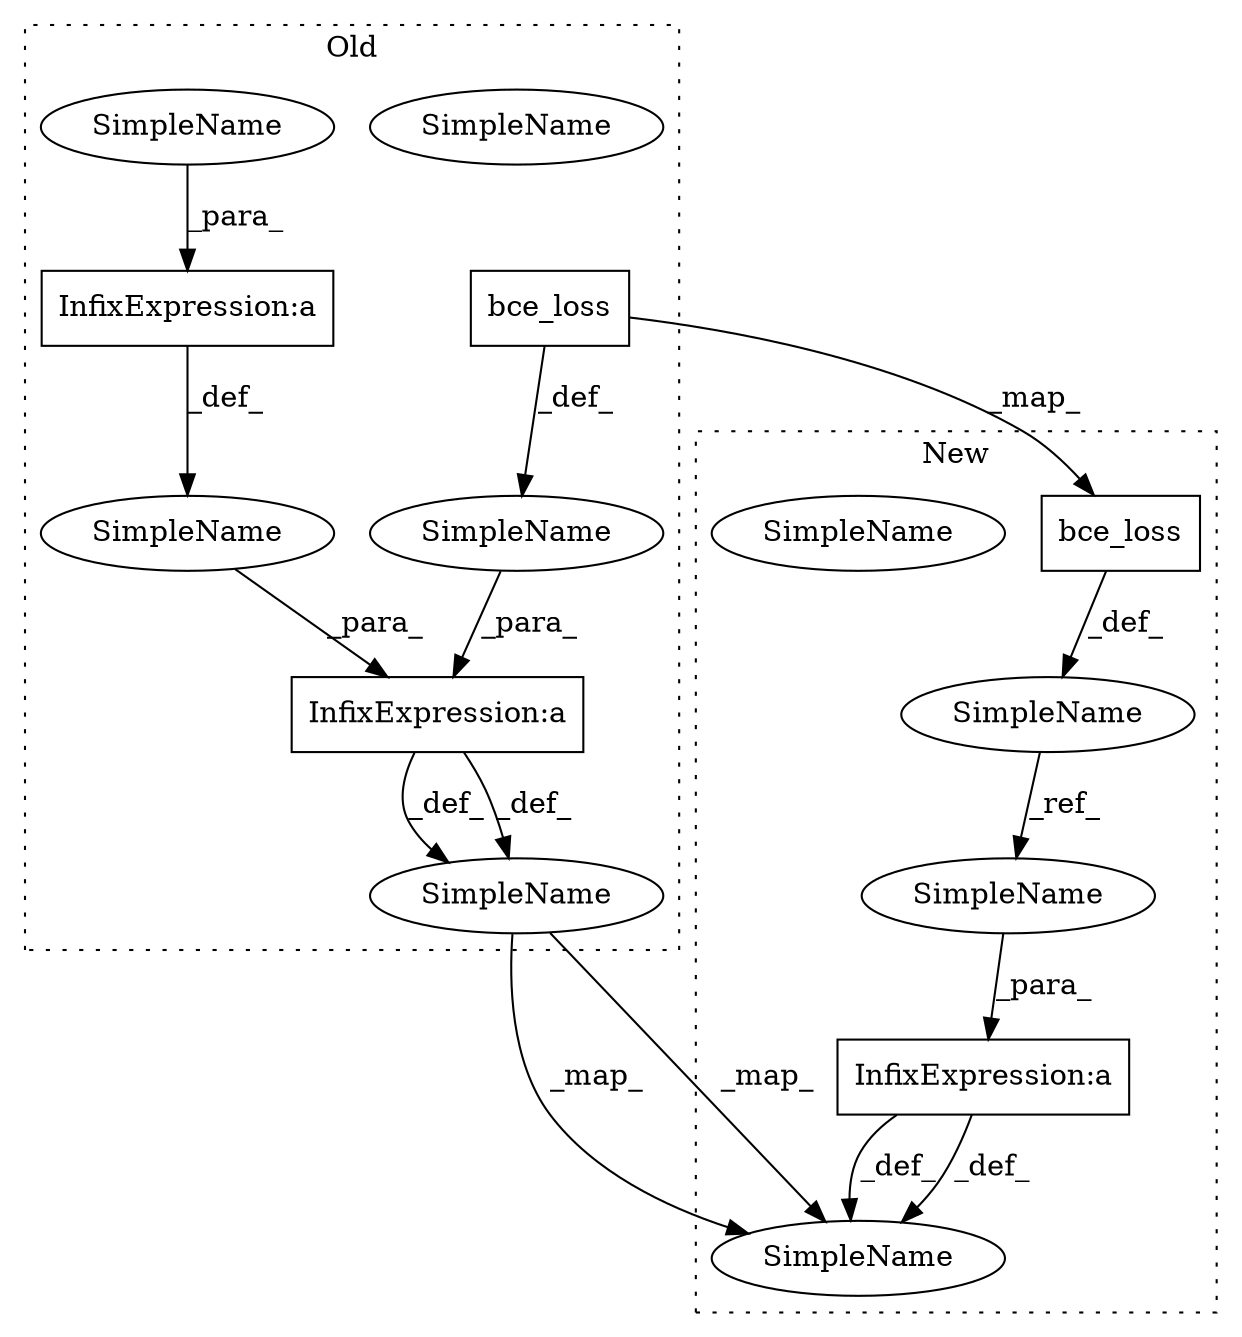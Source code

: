 digraph G {
subgraph cluster0 {
1 [label="bce_loss" a="32" s="9133,9189" l="9,1" shape="box"];
3 [label="SimpleName" a="42" s="9265" l="4" shape="ellipse"];
6 [label="SimpleName" a="42" s="9265" l="4" shape="ellipse"];
9 [label="SimpleName" a="42" s="" l="" shape="ellipse"];
10 [label="InfixExpression:a" a="27" s="9125" l="3" shape="box"];
11 [label="SimpleName" a="42" s="" l="" shape="ellipse"];
12 [label="InfixExpression:a" a="27" s="8850" l="3" shape="box"];
13 [label="SimpleName" a="42" s="8841" l="9" shape="ellipse"];
label = "Old";
style="dotted";
}
subgraph cluster1 {
2 [label="bce_loss" a="32" s="9108,9156" l="9,1" shape="box"];
4 [label="SimpleName" a="42" s="9290" l="4" shape="ellipse"];
5 [label="SimpleName" a="42" s="9290" l="4" shape="ellipse"];
7 [label="SimpleName" a="42" s="9087" l="15" shape="ellipse"];
8 [label="InfixExpression:a" a="27" s="9189" l="3" shape="box"];
14 [label="SimpleName" a="42" s="9192" l="15" shape="ellipse"];
label = "New";
style="dotted";
}
1 -> 2 [label="_map_"];
1 -> 9 [label="_def_"];
2 -> 7 [label="_def_"];
6 -> 5 [label="_map_"];
6 -> 5 [label="_map_"];
7 -> 14 [label="_ref_"];
8 -> 5 [label="_def_"];
8 -> 5 [label="_def_"];
9 -> 10 [label="_para_"];
10 -> 6 [label="_def_"];
10 -> 6 [label="_def_"];
11 -> 10 [label="_para_"];
12 -> 11 [label="_def_"];
13 -> 12 [label="_para_"];
14 -> 8 [label="_para_"];
}